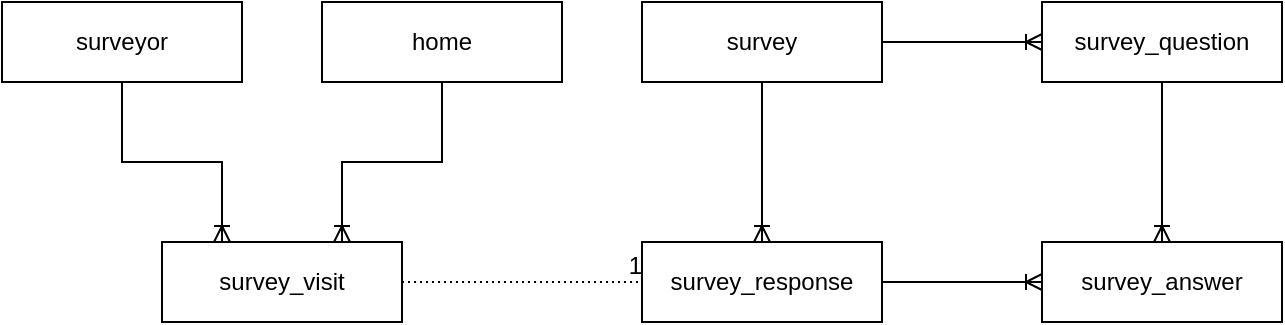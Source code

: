 <mxfile version="20.8.9" type="device"><diagram id="R2lEEEUBdFMjLlhIrx00" name="Page-1"><mxGraphModel dx="838" dy="668" grid="1" gridSize="10" guides="1" tooltips="1" connect="1" arrows="1" fold="1" page="1" pageScale="1" pageWidth="850" pageHeight="1100" math="0" shadow="0" extFonts="Permanent Marker^https://fonts.googleapis.com/css?family=Permanent+Marker"><root><mxCell id="0"/><mxCell id="1" parent="0"/><mxCell id="3qQ0wnekR4z3eHCqmO7w-17" value="survey" style="whiteSpace=wrap;html=1;align=center;" parent="1" vertex="1"><mxGeometry x="360" y="200" width="120" height="40" as="geometry"/></mxCell><mxCell id="3qQ0wnekR4z3eHCqmO7w-18" value="survey_question" style="whiteSpace=wrap;html=1;align=center;" parent="1" vertex="1"><mxGeometry x="560" y="200" width="120" height="40" as="geometry"/></mxCell><mxCell id="3qQ0wnekR4z3eHCqmO7w-20" value="survey_visit" style="whiteSpace=wrap;html=1;align=center;" parent="1" vertex="1"><mxGeometry x="120" y="320" width="120" height="40" as="geometry"/></mxCell><mxCell id="3qQ0wnekR4z3eHCqmO7w-59" style="edgeStyle=orthogonalEdgeStyle;rounded=0;orthogonalLoop=1;jettySize=auto;html=1;entryX=0.75;entryY=0;entryDx=0;entryDy=0;strokeColor=default;endArrow=ERoneToMany;endFill=0;exitX=0.5;exitY=1;exitDx=0;exitDy=0;" parent="1" source="3qQ0wnekR4z3eHCqmO7w-57" target="3qQ0wnekR4z3eHCqmO7w-20" edge="1"><mxGeometry relative="1" as="geometry"><mxPoint x="500" y="410" as="sourcePoint"/></mxGeometry></mxCell><mxCell id="3qQ0wnekR4z3eHCqmO7w-22" value="survey_response" style="whiteSpace=wrap;html=1;align=center;" parent="1" vertex="1"><mxGeometry x="360" y="320" width="120" height="40" as="geometry"/></mxCell><mxCell id="3qQ0wnekR4z3eHCqmO7w-38" style="edgeStyle=orthogonalEdgeStyle;rounded=0;orthogonalLoop=1;jettySize=auto;html=1;exitX=1;exitY=0.5;exitDx=0;exitDy=0;entryX=0;entryY=0.5;entryDx=0;entryDy=0;strokeColor=default;endArrow=ERoneToMany;endFill=0;" parent="1" source="3qQ0wnekR4z3eHCqmO7w-17" target="3qQ0wnekR4z3eHCqmO7w-18" edge="1"><mxGeometry relative="1" as="geometry"><mxPoint x="590" y="250" as="sourcePoint"/><mxPoint x="590" y="370" as="targetPoint"/></mxGeometry></mxCell><mxCell id="3qQ0wnekR4z3eHCqmO7w-39" value="survey_answer" style="whiteSpace=wrap;html=1;align=center;" parent="1" vertex="1"><mxGeometry x="560" y="320" width="120" height="40" as="geometry"/></mxCell><mxCell id="3qQ0wnekR4z3eHCqmO7w-41" style="edgeStyle=orthogonalEdgeStyle;rounded=0;orthogonalLoop=1;jettySize=auto;html=1;exitX=0.5;exitY=1;exitDx=0;exitDy=0;strokeColor=default;endArrow=ERoneToMany;endFill=0;entryX=0.5;entryY=0;entryDx=0;entryDy=0;" parent="1" source="3qQ0wnekR4z3eHCqmO7w-18" target="3qQ0wnekR4z3eHCqmO7w-39" edge="1"><mxGeometry relative="1" as="geometry"><mxPoint x="390" y="250" as="sourcePoint"/><mxPoint x="700" y="300" as="targetPoint"/></mxGeometry></mxCell><mxCell id="3qQ0wnekR4z3eHCqmO7w-42" style="edgeStyle=orthogonalEdgeStyle;rounded=0;orthogonalLoop=1;jettySize=auto;html=1;exitX=1;exitY=0.5;exitDx=0;exitDy=0;strokeColor=default;endArrow=ERoneToMany;endFill=0;entryX=0;entryY=0.5;entryDx=0;entryDy=0;" parent="1" source="3qQ0wnekR4z3eHCqmO7w-22" target="3qQ0wnekR4z3eHCqmO7w-39" edge="1"><mxGeometry relative="1" as="geometry"><mxPoint x="710" y="250" as="sourcePoint"/><mxPoint x="710" y="310" as="targetPoint"/></mxGeometry></mxCell><mxCell id="3qQ0wnekR4z3eHCqmO7w-44" value="surveyor" style="whiteSpace=wrap;html=1;align=center;" parent="1" vertex="1"><mxGeometry x="40" y="200" width="120" height="40" as="geometry"/></mxCell><mxCell id="3qQ0wnekR4z3eHCqmO7w-45" style="edgeStyle=orthogonalEdgeStyle;rounded=0;orthogonalLoop=1;jettySize=auto;html=1;exitX=0.5;exitY=1;exitDx=0;exitDy=0;entryX=0.25;entryY=0;entryDx=0;entryDy=0;strokeColor=default;endArrow=ERoneToMany;endFill=0;" parent="1" source="3qQ0wnekR4z3eHCqmO7w-44" target="3qQ0wnekR4z3eHCqmO7w-20" edge="1"><mxGeometry relative="1" as="geometry"><mxPoint x="265" y="360" as="sourcePoint"/><mxPoint x="465" y="360" as="targetPoint"/></mxGeometry></mxCell><mxCell id="3qQ0wnekR4z3eHCqmO7w-51" style="edgeStyle=orthogonalEdgeStyle;rounded=0;orthogonalLoop=1;jettySize=auto;html=1;exitX=0.5;exitY=1;exitDx=0;exitDy=0;strokeColor=default;endArrow=ERoneToMany;endFill=0;entryX=0.5;entryY=0;entryDx=0;entryDy=0;" parent="1" source="3qQ0wnekR4z3eHCqmO7w-17" target="3qQ0wnekR4z3eHCqmO7w-22" edge="1"><mxGeometry relative="1" as="geometry"><mxPoint x="710" y="250" as="sourcePoint"/><mxPoint x="710" y="310" as="targetPoint"/></mxGeometry></mxCell><mxCell id="3qQ0wnekR4z3eHCqmO7w-55" value="" style="endArrow=none;html=1;rounded=0;dashed=1;dashPattern=1 2;strokeColor=default;exitX=1;exitY=0.5;exitDx=0;exitDy=0;entryX=0;entryY=0.5;entryDx=0;entryDy=0;" parent="1" source="3qQ0wnekR4z3eHCqmO7w-20" target="3qQ0wnekR4z3eHCqmO7w-22" edge="1"><mxGeometry relative="1" as="geometry"><mxPoint x="560" y="470" as="sourcePoint"/><mxPoint x="720" y="470" as="targetPoint"/></mxGeometry></mxCell><mxCell id="3qQ0wnekR4z3eHCqmO7w-56" value="1" style="resizable=0;html=1;align=right;verticalAlign=bottom;" parent="3qQ0wnekR4z3eHCqmO7w-55" connectable="0" vertex="1"><mxGeometry x="1" relative="1" as="geometry"/></mxCell><mxCell id="3qQ0wnekR4z3eHCqmO7w-57" value="home" style="whiteSpace=wrap;html=1;align=center;" parent="1" vertex="1"><mxGeometry x="200" y="200" width="120" height="40" as="geometry"/></mxCell></root></mxGraphModel></diagram></mxfile>
